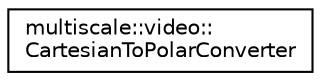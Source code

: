 digraph "Graphical Class Hierarchy"
{
  edge [fontname="Helvetica",fontsize="10",labelfontname="Helvetica",labelfontsize="10"];
  node [fontname="Helvetica",fontsize="10",shape=record];
  rankdir="LR";
  Node1 [label="multiscale::video::\lCartesianToPolarConverter",height=0.2,width=0.4,color="black", fillcolor="white", style="filled",URL="$classmultiscale_1_1video_1_1CartesianToPolarConverter.html"];
}
